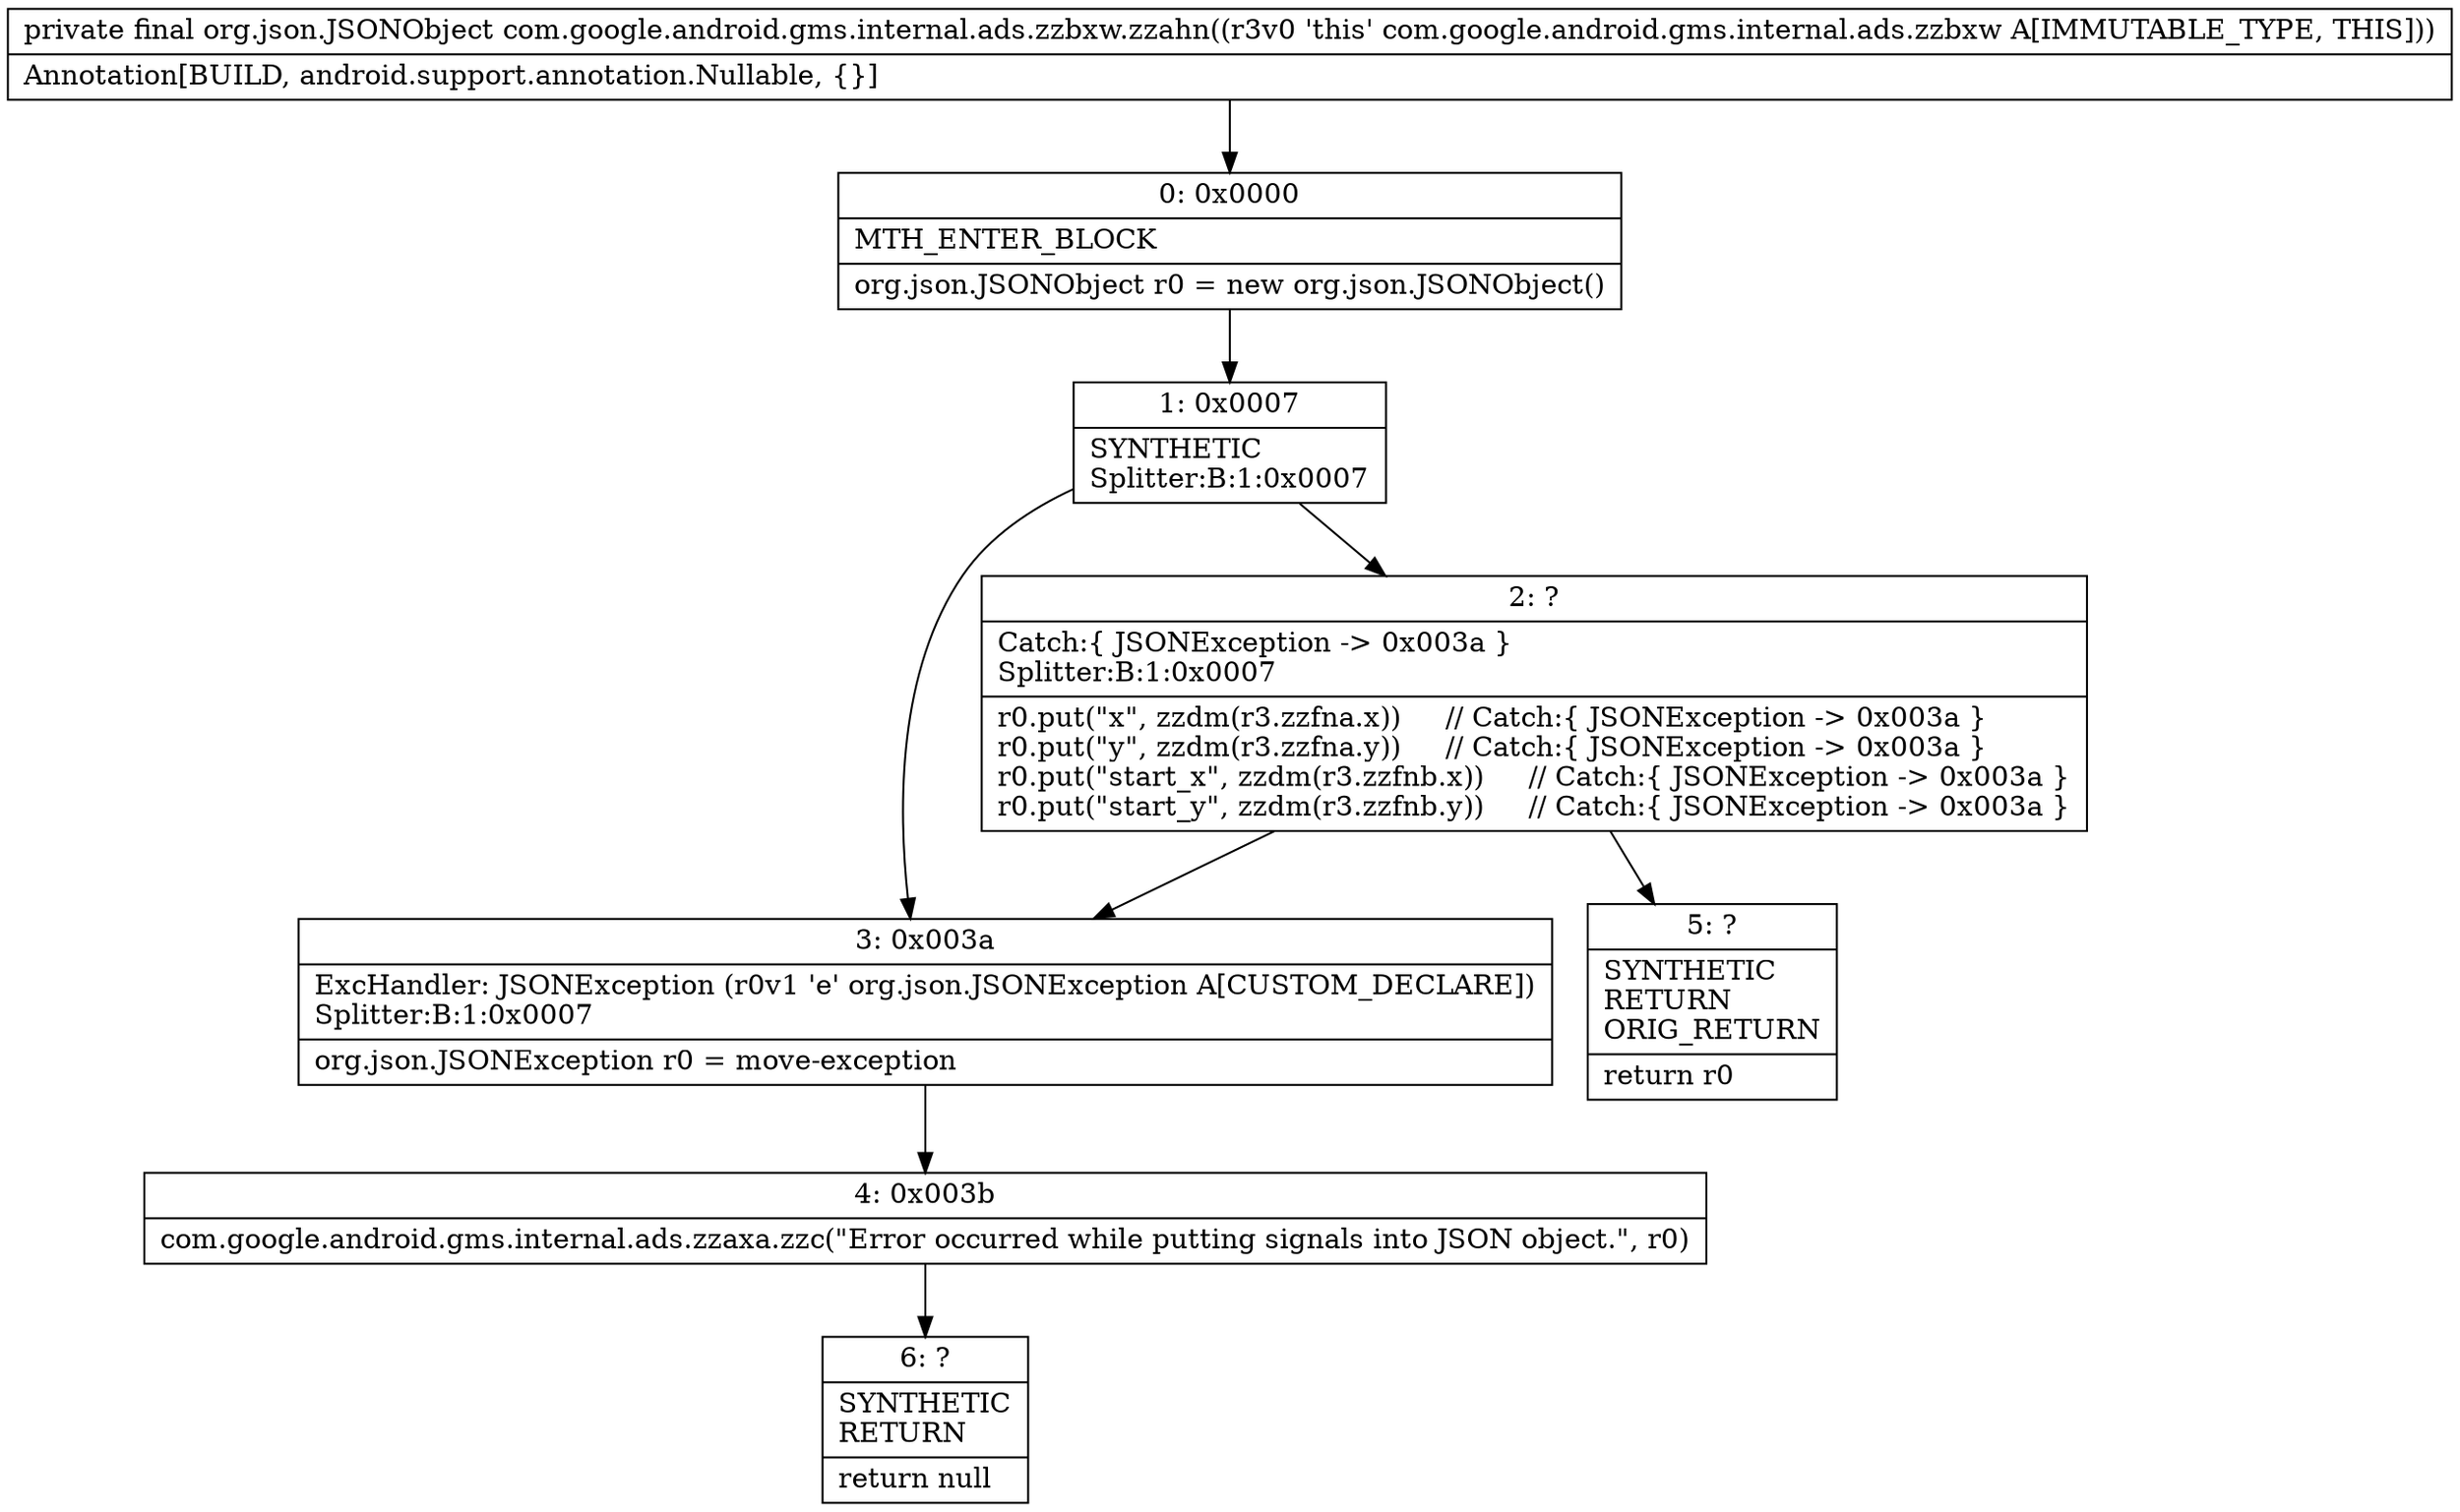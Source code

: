 digraph "CFG forcom.google.android.gms.internal.ads.zzbxw.zzahn()Lorg\/json\/JSONObject;" {
Node_0 [shape=record,label="{0\:\ 0x0000|MTH_ENTER_BLOCK\l|org.json.JSONObject r0 = new org.json.JSONObject()\l}"];
Node_1 [shape=record,label="{1\:\ 0x0007|SYNTHETIC\lSplitter:B:1:0x0007\l}"];
Node_2 [shape=record,label="{2\:\ ?|Catch:\{ JSONException \-\> 0x003a \}\lSplitter:B:1:0x0007\l|r0.put(\"x\", zzdm(r3.zzfna.x))     \/\/ Catch:\{ JSONException \-\> 0x003a \}\lr0.put(\"y\", zzdm(r3.zzfna.y))     \/\/ Catch:\{ JSONException \-\> 0x003a \}\lr0.put(\"start_x\", zzdm(r3.zzfnb.x))     \/\/ Catch:\{ JSONException \-\> 0x003a \}\lr0.put(\"start_y\", zzdm(r3.zzfnb.y))     \/\/ Catch:\{ JSONException \-\> 0x003a \}\l}"];
Node_3 [shape=record,label="{3\:\ 0x003a|ExcHandler: JSONException (r0v1 'e' org.json.JSONException A[CUSTOM_DECLARE])\lSplitter:B:1:0x0007\l|org.json.JSONException r0 = move\-exception\l}"];
Node_4 [shape=record,label="{4\:\ 0x003b|com.google.android.gms.internal.ads.zzaxa.zzc(\"Error occurred while putting signals into JSON object.\", r0)\l}"];
Node_5 [shape=record,label="{5\:\ ?|SYNTHETIC\lRETURN\lORIG_RETURN\l|return r0\l}"];
Node_6 [shape=record,label="{6\:\ ?|SYNTHETIC\lRETURN\l|return null\l}"];
MethodNode[shape=record,label="{private final org.json.JSONObject com.google.android.gms.internal.ads.zzbxw.zzahn((r3v0 'this' com.google.android.gms.internal.ads.zzbxw A[IMMUTABLE_TYPE, THIS]))  | Annotation[BUILD, android.support.annotation.Nullable, \{\}]\l}"];
MethodNode -> Node_0;
Node_0 -> Node_1;
Node_1 -> Node_2;
Node_1 -> Node_3;
Node_2 -> Node_3;
Node_2 -> Node_5;
Node_3 -> Node_4;
Node_4 -> Node_6;
}

